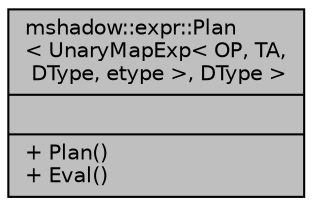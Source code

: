 digraph "mshadow::expr::Plan&lt; UnaryMapExp&lt; OP, TA, DType, etype &gt;, DType &gt;"
{
 // LATEX_PDF_SIZE
  edge [fontname="Helvetica",fontsize="10",labelfontname="Helvetica",labelfontsize="10"];
  node [fontname="Helvetica",fontsize="10",shape=record];
  Node1 [label="{mshadow::expr::Plan\l\< UnaryMapExp\< OP, TA,\l DType, etype \>, DType \>\n||+ Plan()\l+ Eval()\l}",height=0.2,width=0.4,color="black", fillcolor="grey75", style="filled", fontcolor="black",tooltip=" "];
}
